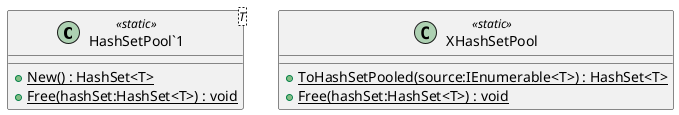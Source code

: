 @startuml
class "HashSetPool`1"<T> <<static>> {
    + {static} New() : HashSet<T>
    + {static} Free(hashSet:HashSet<T>) : void
}
class XHashSetPool <<static>> {
    + {static} ToHashSetPooled(source:IEnumerable<T>) : HashSet<T>
    + {static} Free(hashSet:HashSet<T>) : void
}
@enduml
